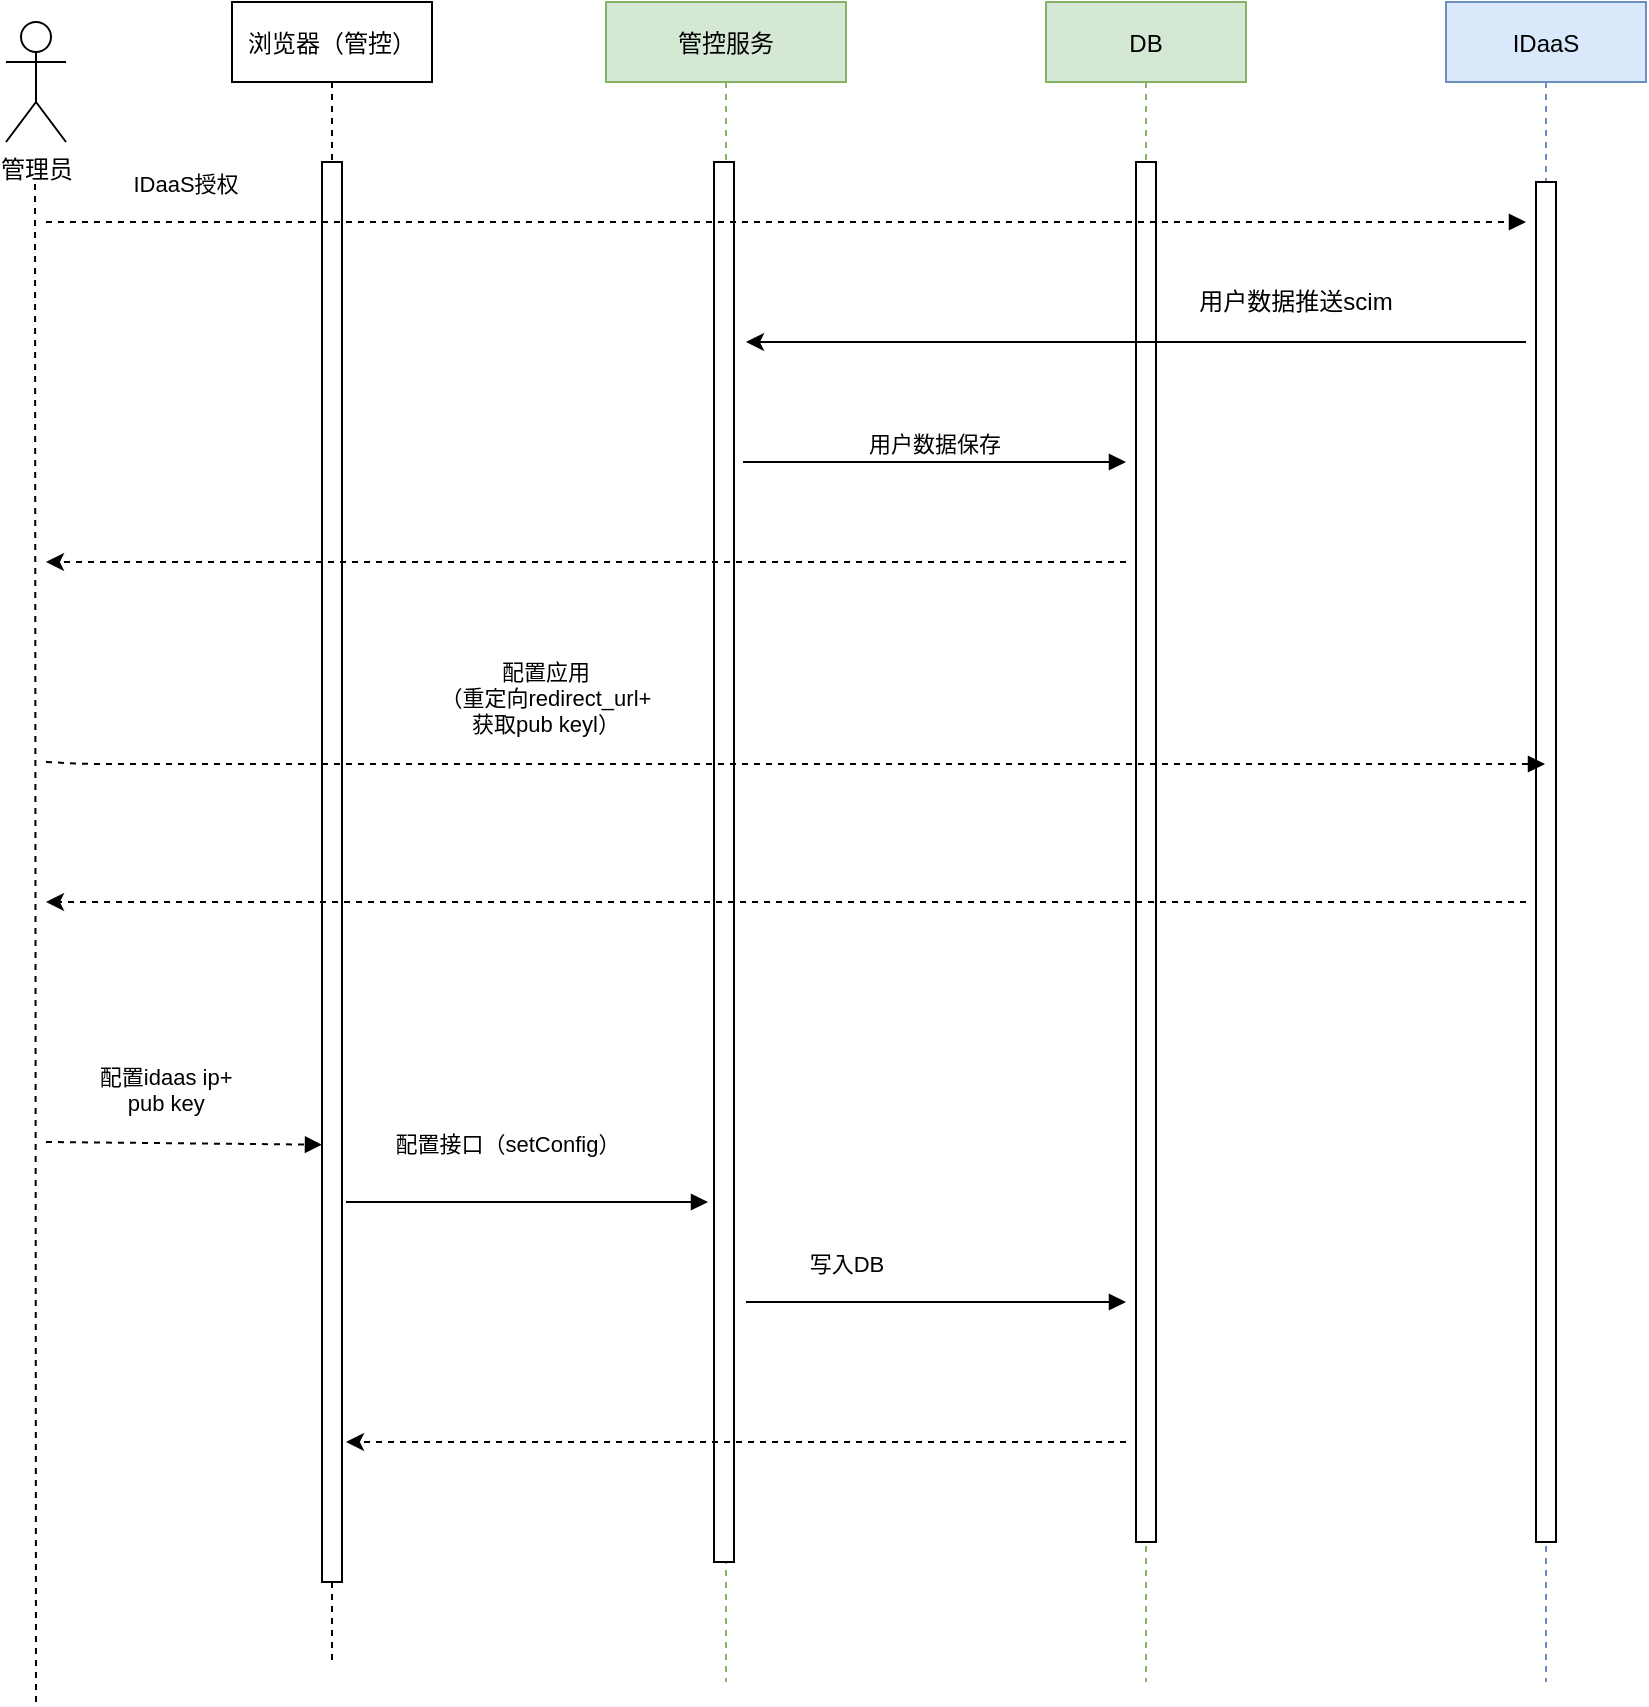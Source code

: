 <mxfile version="14.9.3" type="github">
  <diagram id="BWEJZeIlzLv26zi1pYIB" name="Page-1">
    <mxGraphModel dx="2092" dy="841" grid="1" gridSize="10" guides="1" tooltips="1" connect="1" arrows="1" fold="1" page="1" pageScale="1" pageWidth="827" pageHeight="1169" math="0" shadow="0">
      <root>
        <mxCell id="0" />
        <mxCell id="1" parent="0" />
        <mxCell id="JgSjFUq27Ow8hxhYr3TP-1" value="管控服务" style="shape=umlLifeline;perimeter=lifelinePerimeter;container=1;collapsible=0;recursiveResize=0;rounded=0;shadow=0;strokeWidth=1;fillColor=#d5e8d4;strokeColor=#82b366;" vertex="1" parent="1">
          <mxGeometry x="110" y="80" width="120" height="840" as="geometry" />
        </mxCell>
        <mxCell id="JgSjFUq27Ow8hxhYr3TP-2" value="" style="points=[];perimeter=orthogonalPerimeter;rounded=0;shadow=0;strokeWidth=1;" vertex="1" parent="JgSjFUq27Ow8hxhYr3TP-1">
          <mxGeometry x="54" y="80" width="10" height="700" as="geometry" />
        </mxCell>
        <mxCell id="JgSjFUq27Ow8hxhYr3TP-3" value="管理员" style="shape=umlActor;verticalLabelPosition=bottom;verticalAlign=top;html=1;outlineConnect=0;" vertex="1" parent="1">
          <mxGeometry x="-190" y="90" width="30" height="60" as="geometry" />
        </mxCell>
        <mxCell id="JgSjFUq27Ow8hxhYr3TP-4" value="" style="endArrow=none;dashed=1;html=1;" edge="1" parent="1">
          <mxGeometry width="50" height="50" relative="1" as="geometry">
            <mxPoint x="-175" y="930" as="sourcePoint" />
            <mxPoint x="-175.5" y="170" as="targetPoint" />
          </mxGeometry>
        </mxCell>
        <mxCell id="JgSjFUq27Ow8hxhYr3TP-7" value="DB" style="shape=umlLifeline;perimeter=lifelinePerimeter;container=1;collapsible=0;recursiveResize=0;rounded=0;shadow=0;strokeWidth=1;fillColor=#d5e8d4;strokeColor=#82b366;" vertex="1" parent="1">
          <mxGeometry x="330" y="80" width="100" height="840" as="geometry" />
        </mxCell>
        <mxCell id="JgSjFUq27Ow8hxhYr3TP-8" value="" style="points=[];perimeter=orthogonalPerimeter;rounded=0;shadow=0;strokeWidth=1;" vertex="1" parent="JgSjFUq27Ow8hxhYr3TP-7">
          <mxGeometry x="45" y="80" width="10" height="690" as="geometry" />
        </mxCell>
        <mxCell id="JgSjFUq27Ow8hxhYr3TP-11" value="浏览器（管控）" style="shape=umlLifeline;perimeter=lifelinePerimeter;container=1;collapsible=0;recursiveResize=0;rounded=0;shadow=0;strokeWidth=1;" vertex="1" parent="1">
          <mxGeometry x="-77" y="80" width="100" height="830" as="geometry" />
        </mxCell>
        <mxCell id="JgSjFUq27Ow8hxhYr3TP-12" value="" style="points=[];perimeter=orthogonalPerimeter;rounded=0;shadow=0;strokeWidth=1;" vertex="1" parent="JgSjFUq27Ow8hxhYr3TP-11">
          <mxGeometry x="45" y="80" width="10" height="710" as="geometry" />
        </mxCell>
        <mxCell id="JgSjFUq27Ow8hxhYr3TP-13" value="配置接口（setConfig）" style="verticalAlign=bottom;endArrow=block;shadow=0;strokeWidth=1;" edge="1" parent="1">
          <mxGeometry x="-0.105" y="20" relative="1" as="geometry">
            <mxPoint x="-20" y="680.0" as="sourcePoint" />
            <mxPoint x="161" y="680" as="targetPoint" />
            <mxPoint as="offset" />
          </mxGeometry>
        </mxCell>
        <mxCell id="JgSjFUq27Ow8hxhYr3TP-15" value="IDaaS" style="shape=umlLifeline;perimeter=lifelinePerimeter;container=1;collapsible=0;recursiveResize=0;rounded=0;shadow=0;strokeWidth=1;fillColor=#dae8fc;strokeColor=#6c8ebf;" vertex="1" parent="1">
          <mxGeometry x="530" y="80" width="100" height="840" as="geometry" />
        </mxCell>
        <mxCell id="JgSjFUq27Ow8hxhYr3TP-16" value="" style="points=[];perimeter=orthogonalPerimeter;rounded=0;shadow=0;strokeWidth=1;" vertex="1" parent="JgSjFUq27Ow8hxhYr3TP-15">
          <mxGeometry x="45" y="90" width="10" height="680" as="geometry" />
        </mxCell>
        <mxCell id="JgSjFUq27Ow8hxhYr3TP-17" value="写入DB" style="verticalAlign=bottom;endArrow=block;shadow=0;strokeWidth=1;" edge="1" parent="1">
          <mxGeometry x="-0.471" y="10" relative="1" as="geometry">
            <mxPoint x="180" y="730.0" as="sourcePoint" />
            <mxPoint x="370" y="730" as="targetPoint" />
            <mxPoint as="offset" />
          </mxGeometry>
        </mxCell>
        <mxCell id="JgSjFUq27Ow8hxhYr3TP-20" value="配置应用&#xa;（重定向redirect_url+&#xa;获取pub keyl）" style="verticalAlign=bottom;endArrow=block;shadow=0;strokeWidth=1;dashed=1;" edge="1" parent="1" target="JgSjFUq27Ow8hxhYr3TP-15">
          <mxGeometry x="-0.333" y="11" relative="1" as="geometry">
            <mxPoint x="-170" y="460" as="sourcePoint" />
            <mxPoint x="-32" y="461.34" as="targetPoint" />
            <mxPoint as="offset" />
            <Array as="points">
              <mxPoint x="-150" y="461" />
            </Array>
          </mxGeometry>
        </mxCell>
        <mxCell id="JgSjFUq27Ow8hxhYr3TP-24" value="" style="endArrow=classic;html=1;dashed=1;" edge="1" parent="1">
          <mxGeometry width="50" height="50" relative="1" as="geometry">
            <mxPoint x="570" y="530" as="sourcePoint" />
            <mxPoint x="-170" y="530" as="targetPoint" />
          </mxGeometry>
        </mxCell>
        <mxCell id="JgSjFUq27Ow8hxhYr3TP-35" value="IDaaS授权" style="verticalAlign=bottom;endArrow=block;shadow=0;strokeWidth=1;dashed=1;" edge="1" parent="1">
          <mxGeometry x="-0.811" y="10" relative="1" as="geometry">
            <mxPoint x="-170" y="190" as="sourcePoint" />
            <mxPoint x="570" y="190" as="targetPoint" />
            <mxPoint as="offset" />
          </mxGeometry>
        </mxCell>
        <mxCell id="JgSjFUq27Ow8hxhYr3TP-36" value="" style="endArrow=classic;html=1;" edge="1" parent="1">
          <mxGeometry width="50" height="50" relative="1" as="geometry">
            <mxPoint x="570" y="250" as="sourcePoint" />
            <mxPoint x="180" y="250" as="targetPoint" />
          </mxGeometry>
        </mxCell>
        <mxCell id="JgSjFUq27Ow8hxhYr3TP-37" value="用户数据推送scim" style="text;html=1;strokeColor=none;fillColor=none;align=center;verticalAlign=middle;whiteSpace=wrap;rounded=0;" vertex="1" parent="1">
          <mxGeometry x="380" y="220" width="150" height="20" as="geometry" />
        </mxCell>
        <mxCell id="JgSjFUq27Ow8hxhYr3TP-38" value="用户数据保存" style="verticalAlign=bottom;endArrow=block;shadow=0;strokeWidth=1;" edge="1" parent="1">
          <mxGeometry relative="1" as="geometry">
            <mxPoint x="178.5" y="310.0" as="sourcePoint" />
            <mxPoint x="370" y="310" as="targetPoint" />
          </mxGeometry>
        </mxCell>
        <mxCell id="JgSjFUq27Ow8hxhYr3TP-39" value="配置idaas ip+&#xa;pub key" style="verticalAlign=bottom;endArrow=block;shadow=0;strokeWidth=1;dashed=1;entryX=0;entryY=0.354;entryDx=0;entryDy=0;entryPerimeter=0;" edge="1" parent="1">
          <mxGeometry x="-0.132" y="11" relative="1" as="geometry">
            <mxPoint x="-170" y="650" as="sourcePoint" />
            <mxPoint x="-32" y="651.34" as="targetPoint" />
            <mxPoint as="offset" />
          </mxGeometry>
        </mxCell>
        <mxCell id="JgSjFUq27Ow8hxhYr3TP-40" value="" style="endArrow=classic;html=1;dashed=1;" edge="1" parent="1">
          <mxGeometry width="50" height="50" relative="1" as="geometry">
            <mxPoint x="370" y="800" as="sourcePoint" />
            <mxPoint x="-20" y="800" as="targetPoint" />
          </mxGeometry>
        </mxCell>
        <mxCell id="JgSjFUq27Ow8hxhYr3TP-41" value="" style="endArrow=classic;html=1;dashed=1;" edge="1" parent="1">
          <mxGeometry width="50" height="50" relative="1" as="geometry">
            <mxPoint x="370" y="360" as="sourcePoint" />
            <mxPoint x="-170" y="360" as="targetPoint" />
          </mxGeometry>
        </mxCell>
      </root>
    </mxGraphModel>
  </diagram>
</mxfile>
